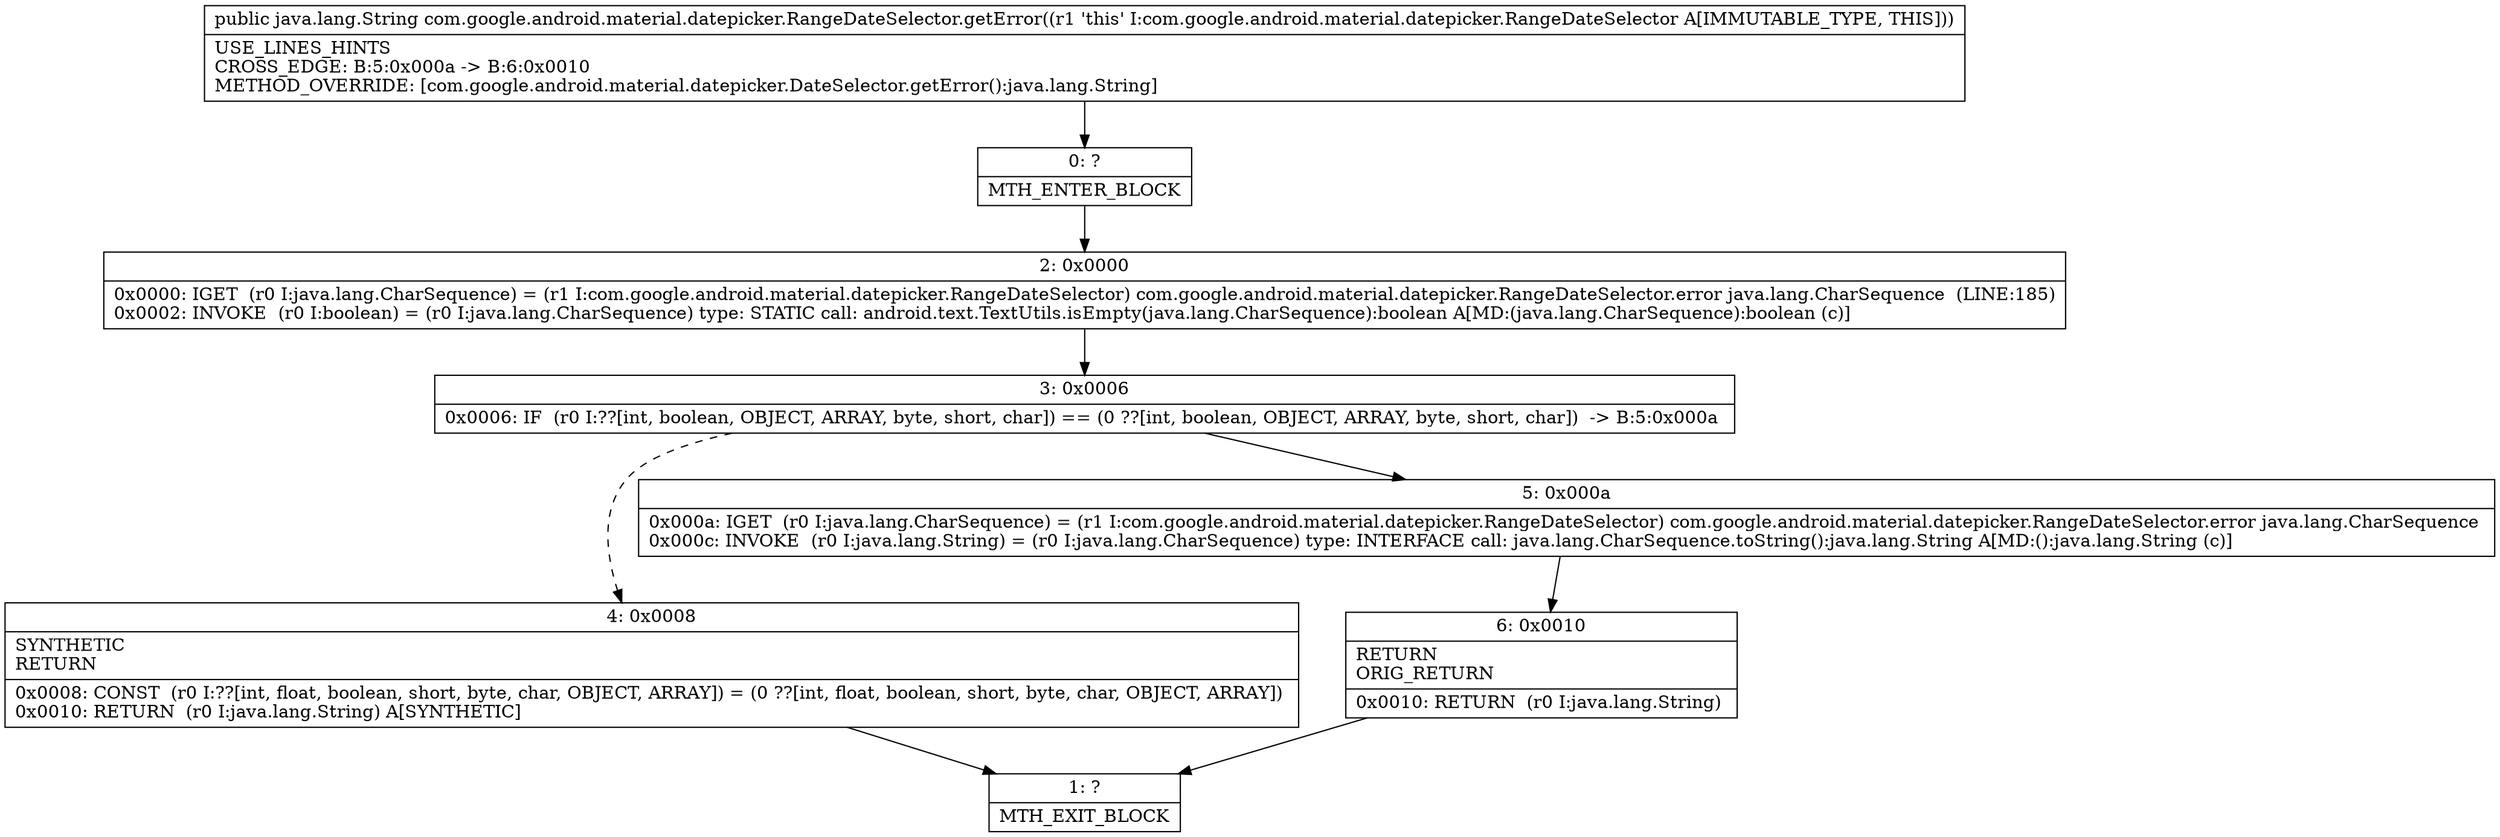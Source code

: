 digraph "CFG forcom.google.android.material.datepicker.RangeDateSelector.getError()Ljava\/lang\/String;" {
Node_0 [shape=record,label="{0\:\ ?|MTH_ENTER_BLOCK\l}"];
Node_2 [shape=record,label="{2\:\ 0x0000|0x0000: IGET  (r0 I:java.lang.CharSequence) = (r1 I:com.google.android.material.datepicker.RangeDateSelector) com.google.android.material.datepicker.RangeDateSelector.error java.lang.CharSequence  (LINE:185)\l0x0002: INVOKE  (r0 I:boolean) = (r0 I:java.lang.CharSequence) type: STATIC call: android.text.TextUtils.isEmpty(java.lang.CharSequence):boolean A[MD:(java.lang.CharSequence):boolean (c)]\l}"];
Node_3 [shape=record,label="{3\:\ 0x0006|0x0006: IF  (r0 I:??[int, boolean, OBJECT, ARRAY, byte, short, char]) == (0 ??[int, boolean, OBJECT, ARRAY, byte, short, char])  \-\> B:5:0x000a \l}"];
Node_4 [shape=record,label="{4\:\ 0x0008|SYNTHETIC\lRETURN\l|0x0008: CONST  (r0 I:??[int, float, boolean, short, byte, char, OBJECT, ARRAY]) = (0 ??[int, float, boolean, short, byte, char, OBJECT, ARRAY]) \l0x0010: RETURN  (r0 I:java.lang.String) A[SYNTHETIC]\l}"];
Node_1 [shape=record,label="{1\:\ ?|MTH_EXIT_BLOCK\l}"];
Node_5 [shape=record,label="{5\:\ 0x000a|0x000a: IGET  (r0 I:java.lang.CharSequence) = (r1 I:com.google.android.material.datepicker.RangeDateSelector) com.google.android.material.datepicker.RangeDateSelector.error java.lang.CharSequence \l0x000c: INVOKE  (r0 I:java.lang.String) = (r0 I:java.lang.CharSequence) type: INTERFACE call: java.lang.CharSequence.toString():java.lang.String A[MD:():java.lang.String (c)]\l}"];
Node_6 [shape=record,label="{6\:\ 0x0010|RETURN\lORIG_RETURN\l|0x0010: RETURN  (r0 I:java.lang.String) \l}"];
MethodNode[shape=record,label="{public java.lang.String com.google.android.material.datepicker.RangeDateSelector.getError((r1 'this' I:com.google.android.material.datepicker.RangeDateSelector A[IMMUTABLE_TYPE, THIS]))  | USE_LINES_HINTS\lCROSS_EDGE: B:5:0x000a \-\> B:6:0x0010\lMETHOD_OVERRIDE: [com.google.android.material.datepicker.DateSelector.getError():java.lang.String]\l}"];
MethodNode -> Node_0;Node_0 -> Node_2;
Node_2 -> Node_3;
Node_3 -> Node_4[style=dashed];
Node_3 -> Node_5;
Node_4 -> Node_1;
Node_5 -> Node_6;
Node_6 -> Node_1;
}

